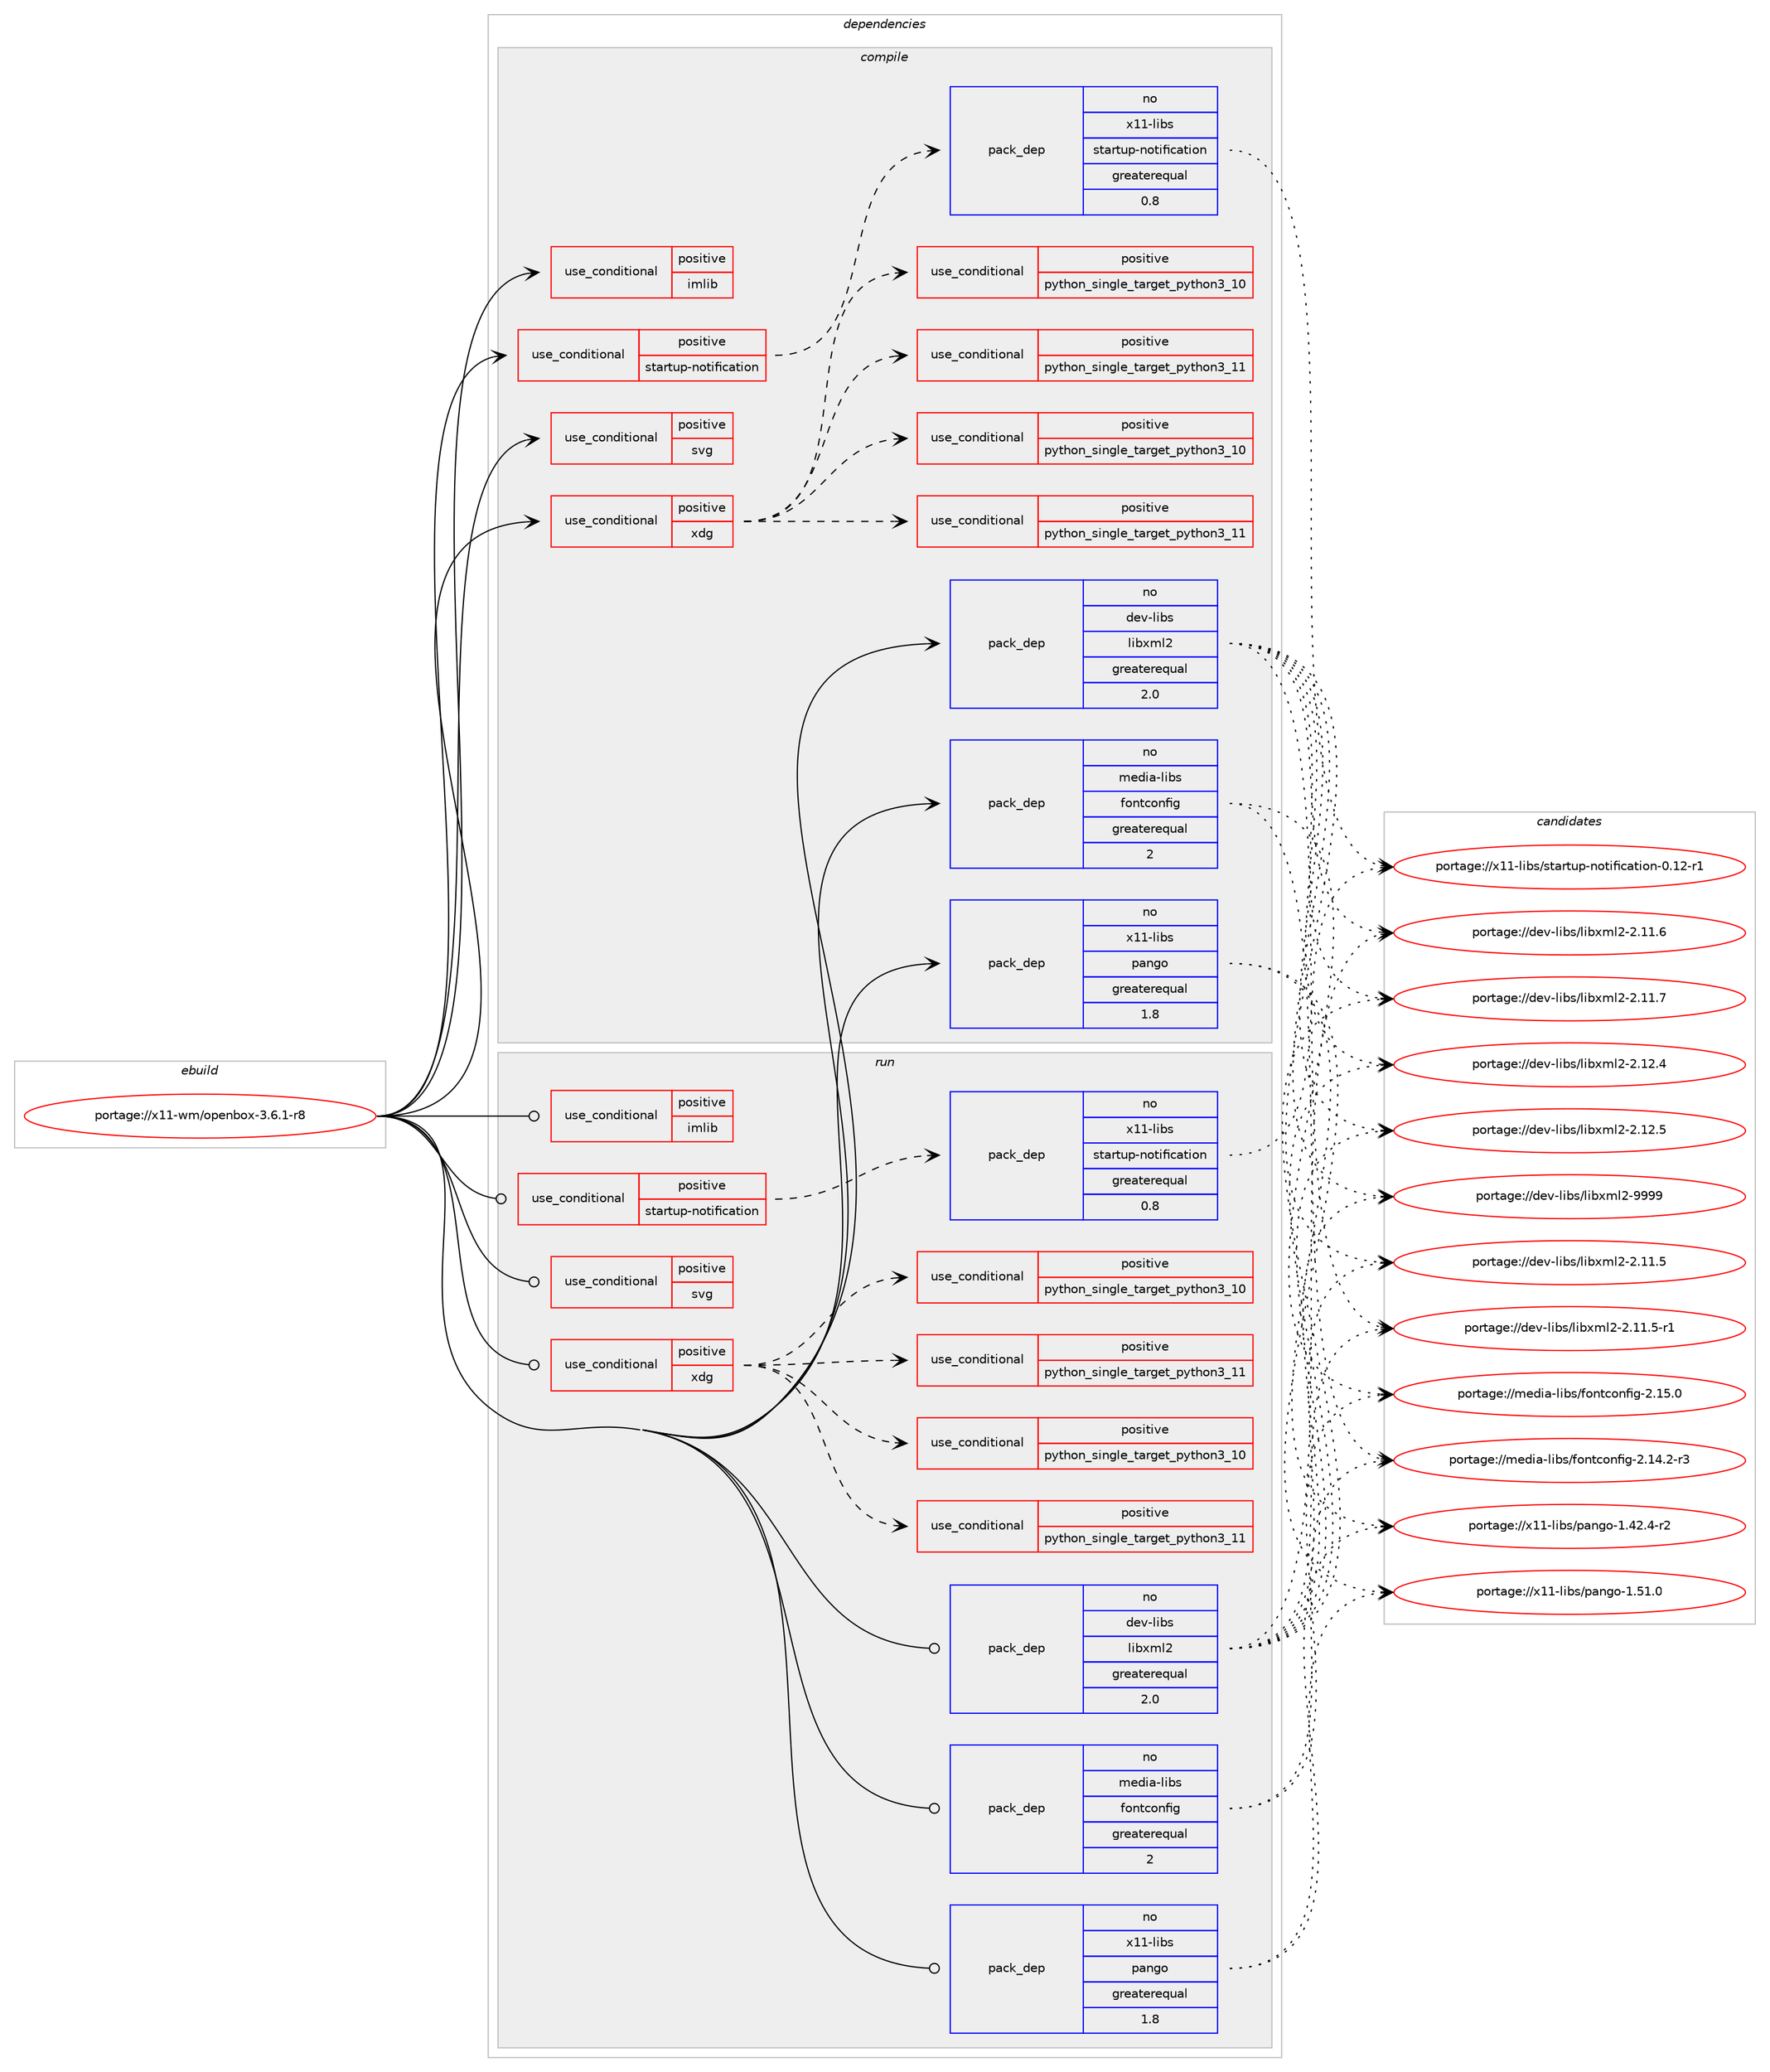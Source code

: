 digraph prolog {

# *************
# Graph options
# *************

newrank=true;
concentrate=true;
compound=true;
graph [rankdir=LR,fontname=Helvetica,fontsize=10,ranksep=1.5];#, ranksep=2.5, nodesep=0.2];
edge  [arrowhead=vee];
node  [fontname=Helvetica,fontsize=10];

# **********
# The ebuild
# **********

subgraph cluster_leftcol {
color=gray;
rank=same;
label=<<i>ebuild</i>>;
id [label="portage://x11-wm/openbox-3.6.1-r8", color=red, width=4, href="../x11-wm/openbox-3.6.1-r8.svg"];
}

# ****************
# The dependencies
# ****************

subgraph cluster_midcol {
color=gray;
label=<<i>dependencies</i>>;
subgraph cluster_compile {
fillcolor="#eeeeee";
style=filled;
label=<<i>compile</i>>;
subgraph cond13682 {
dependency20044 [label=<<TABLE BORDER="0" CELLBORDER="1" CELLSPACING="0" CELLPADDING="4"><TR><TD ROWSPAN="3" CELLPADDING="10">use_conditional</TD></TR><TR><TD>positive</TD></TR><TR><TD>imlib</TD></TR></TABLE>>, shape=none, color=red];
# *** BEGIN UNKNOWN DEPENDENCY TYPE (TODO) ***
# dependency20044 -> package_dependency(portage://x11-wm/openbox-3.6.1-r8,install,no,media-libs,imlib2,none,[,,],[],[])
# *** END UNKNOWN DEPENDENCY TYPE (TODO) ***

}
id:e -> dependency20044:w [weight=20,style="solid",arrowhead="vee"];
subgraph cond13683 {
dependency20045 [label=<<TABLE BORDER="0" CELLBORDER="1" CELLSPACING="0" CELLPADDING="4"><TR><TD ROWSPAN="3" CELLPADDING="10">use_conditional</TD></TR><TR><TD>positive</TD></TR><TR><TD>startup-notification</TD></TR></TABLE>>, shape=none, color=red];
subgraph pack6089 {
dependency20046 [label=<<TABLE BORDER="0" CELLBORDER="1" CELLSPACING="0" CELLPADDING="4" WIDTH="220"><TR><TD ROWSPAN="6" CELLPADDING="30">pack_dep</TD></TR><TR><TD WIDTH="110">no</TD></TR><TR><TD>x11-libs</TD></TR><TR><TD>startup-notification</TD></TR><TR><TD>greaterequal</TD></TR><TR><TD>0.8</TD></TR></TABLE>>, shape=none, color=blue];
}
dependency20045:e -> dependency20046:w [weight=20,style="dashed",arrowhead="vee"];
}
id:e -> dependency20045:w [weight=20,style="solid",arrowhead="vee"];
subgraph cond13684 {
dependency20047 [label=<<TABLE BORDER="0" CELLBORDER="1" CELLSPACING="0" CELLPADDING="4"><TR><TD ROWSPAN="3" CELLPADDING="10">use_conditional</TD></TR><TR><TD>positive</TD></TR><TR><TD>svg</TD></TR></TABLE>>, shape=none, color=red];
# *** BEGIN UNKNOWN DEPENDENCY TYPE (TODO) ***
# dependency20047 -> package_dependency(portage://x11-wm/openbox-3.6.1-r8,install,no,gnome-base,librsvg,none,[,,],[slot(2)],[])
# *** END UNKNOWN DEPENDENCY TYPE (TODO) ***

}
id:e -> dependency20047:w [weight=20,style="solid",arrowhead="vee"];
subgraph cond13685 {
dependency20048 [label=<<TABLE BORDER="0" CELLBORDER="1" CELLSPACING="0" CELLPADDING="4"><TR><TD ROWSPAN="3" CELLPADDING="10">use_conditional</TD></TR><TR><TD>positive</TD></TR><TR><TD>xdg</TD></TR></TABLE>>, shape=none, color=red];
subgraph cond13686 {
dependency20049 [label=<<TABLE BORDER="0" CELLBORDER="1" CELLSPACING="0" CELLPADDING="4"><TR><TD ROWSPAN="3" CELLPADDING="10">use_conditional</TD></TR><TR><TD>positive</TD></TR><TR><TD>python_single_target_python3_10</TD></TR></TABLE>>, shape=none, color=red];
# *** BEGIN UNKNOWN DEPENDENCY TYPE (TODO) ***
# dependency20049 -> package_dependency(portage://x11-wm/openbox-3.6.1-r8,install,no,dev-lang,python,none,[,,],[slot(3.10)],[])
# *** END UNKNOWN DEPENDENCY TYPE (TODO) ***

}
dependency20048:e -> dependency20049:w [weight=20,style="dashed",arrowhead="vee"];
subgraph cond13687 {
dependency20050 [label=<<TABLE BORDER="0" CELLBORDER="1" CELLSPACING="0" CELLPADDING="4"><TR><TD ROWSPAN="3" CELLPADDING="10">use_conditional</TD></TR><TR><TD>positive</TD></TR><TR><TD>python_single_target_python3_11</TD></TR></TABLE>>, shape=none, color=red];
# *** BEGIN UNKNOWN DEPENDENCY TYPE (TODO) ***
# dependency20050 -> package_dependency(portage://x11-wm/openbox-3.6.1-r8,install,no,dev-lang,python,none,[,,],[slot(3.11)],[])
# *** END UNKNOWN DEPENDENCY TYPE (TODO) ***

}
dependency20048:e -> dependency20050:w [weight=20,style="dashed",arrowhead="vee"];
subgraph cond13688 {
dependency20051 [label=<<TABLE BORDER="0" CELLBORDER="1" CELLSPACING="0" CELLPADDING="4"><TR><TD ROWSPAN="3" CELLPADDING="10">use_conditional</TD></TR><TR><TD>positive</TD></TR><TR><TD>python_single_target_python3_10</TD></TR></TABLE>>, shape=none, color=red];
# *** BEGIN UNKNOWN DEPENDENCY TYPE (TODO) ***
# dependency20051 -> package_dependency(portage://x11-wm/openbox-3.6.1-r8,install,no,dev-python,pyxdg,none,[,,],[],[use(enable(python_targets_python3_10),negative)])
# *** END UNKNOWN DEPENDENCY TYPE (TODO) ***

}
dependency20048:e -> dependency20051:w [weight=20,style="dashed",arrowhead="vee"];
subgraph cond13689 {
dependency20052 [label=<<TABLE BORDER="0" CELLBORDER="1" CELLSPACING="0" CELLPADDING="4"><TR><TD ROWSPAN="3" CELLPADDING="10">use_conditional</TD></TR><TR><TD>positive</TD></TR><TR><TD>python_single_target_python3_11</TD></TR></TABLE>>, shape=none, color=red];
# *** BEGIN UNKNOWN DEPENDENCY TYPE (TODO) ***
# dependency20052 -> package_dependency(portage://x11-wm/openbox-3.6.1-r8,install,no,dev-python,pyxdg,none,[,,],[],[use(enable(python_targets_python3_11),negative)])
# *** END UNKNOWN DEPENDENCY TYPE (TODO) ***

}
dependency20048:e -> dependency20052:w [weight=20,style="dashed",arrowhead="vee"];
}
id:e -> dependency20048:w [weight=20,style="solid",arrowhead="vee"];
# *** BEGIN UNKNOWN DEPENDENCY TYPE (TODO) ***
# id -> package_dependency(portage://x11-wm/openbox-3.6.1-r8,install,no,dev-libs,glib,none,[,,],[slot(2)],[])
# *** END UNKNOWN DEPENDENCY TYPE (TODO) ***

subgraph pack6090 {
dependency20053 [label=<<TABLE BORDER="0" CELLBORDER="1" CELLSPACING="0" CELLPADDING="4" WIDTH="220"><TR><TD ROWSPAN="6" CELLPADDING="30">pack_dep</TD></TR><TR><TD WIDTH="110">no</TD></TR><TR><TD>dev-libs</TD></TR><TR><TD>libxml2</TD></TR><TR><TD>greaterequal</TD></TR><TR><TD>2.0</TD></TR></TABLE>>, shape=none, color=blue];
}
id:e -> dependency20053:w [weight=20,style="solid",arrowhead="vee"];
subgraph pack6091 {
dependency20054 [label=<<TABLE BORDER="0" CELLBORDER="1" CELLSPACING="0" CELLPADDING="4" WIDTH="220"><TR><TD ROWSPAN="6" CELLPADDING="30">pack_dep</TD></TR><TR><TD WIDTH="110">no</TD></TR><TR><TD>media-libs</TD></TR><TR><TD>fontconfig</TD></TR><TR><TD>greaterequal</TD></TR><TR><TD>2</TD></TR></TABLE>>, shape=none, color=blue];
}
id:e -> dependency20054:w [weight=20,style="solid",arrowhead="vee"];
# *** BEGIN UNKNOWN DEPENDENCY TYPE (TODO) ***
# id -> package_dependency(portage://x11-wm/openbox-3.6.1-r8,install,no,x11-base,xorg-proto,none,[,,],[],[])
# *** END UNKNOWN DEPENDENCY TYPE (TODO) ***

# *** BEGIN UNKNOWN DEPENDENCY TYPE (TODO) ***
# id -> package_dependency(portage://x11-wm/openbox-3.6.1-r8,install,no,x11-libs,cairo,none,[,,],[],[])
# *** END UNKNOWN DEPENDENCY TYPE (TODO) ***

# *** BEGIN UNKNOWN DEPENDENCY TYPE (TODO) ***
# id -> package_dependency(portage://x11-wm/openbox-3.6.1-r8,install,no,x11-libs,libXau,none,[,,],[],[])
# *** END UNKNOWN DEPENDENCY TYPE (TODO) ***

# *** BEGIN UNKNOWN DEPENDENCY TYPE (TODO) ***
# id -> package_dependency(portage://x11-wm/openbox-3.6.1-r8,install,no,x11-libs,libXcursor,none,[,,],[],[])
# *** END UNKNOWN DEPENDENCY TYPE (TODO) ***

# *** BEGIN UNKNOWN DEPENDENCY TYPE (TODO) ***
# id -> package_dependency(portage://x11-wm/openbox-3.6.1-r8,install,no,x11-libs,libXext,none,[,,],[],[])
# *** END UNKNOWN DEPENDENCY TYPE (TODO) ***

# *** BEGIN UNKNOWN DEPENDENCY TYPE (TODO) ***
# id -> package_dependency(portage://x11-wm/openbox-3.6.1-r8,install,no,x11-libs,libXft,none,[,,],[],[])
# *** END UNKNOWN DEPENDENCY TYPE (TODO) ***

# *** BEGIN UNKNOWN DEPENDENCY TYPE (TODO) ***
# id -> package_dependency(portage://x11-wm/openbox-3.6.1-r8,install,no,x11-libs,libXinerama,none,[,,],[],[])
# *** END UNKNOWN DEPENDENCY TYPE (TODO) ***

# *** BEGIN UNKNOWN DEPENDENCY TYPE (TODO) ***
# id -> package_dependency(portage://x11-wm/openbox-3.6.1-r8,install,no,x11-libs,libXrandr,none,[,,],[],[])
# *** END UNKNOWN DEPENDENCY TYPE (TODO) ***

# *** BEGIN UNKNOWN DEPENDENCY TYPE (TODO) ***
# id -> package_dependency(portage://x11-wm/openbox-3.6.1-r8,install,no,x11-libs,libXt,none,[,,],[],[])
# *** END UNKNOWN DEPENDENCY TYPE (TODO) ***

subgraph pack6092 {
dependency20055 [label=<<TABLE BORDER="0" CELLBORDER="1" CELLSPACING="0" CELLPADDING="4" WIDTH="220"><TR><TD ROWSPAN="6" CELLPADDING="30">pack_dep</TD></TR><TR><TD WIDTH="110">no</TD></TR><TR><TD>x11-libs</TD></TR><TR><TD>pango</TD></TR><TR><TD>greaterequal</TD></TR><TR><TD>1.8</TD></TR></TABLE>>, shape=none, color=blue];
}
id:e -> dependency20055:w [weight=20,style="solid",arrowhead="vee"];
}
subgraph cluster_compileandrun {
fillcolor="#eeeeee";
style=filled;
label=<<i>compile and run</i>>;
}
subgraph cluster_run {
fillcolor="#eeeeee";
style=filled;
label=<<i>run</i>>;
subgraph cond13690 {
dependency20056 [label=<<TABLE BORDER="0" CELLBORDER="1" CELLSPACING="0" CELLPADDING="4"><TR><TD ROWSPAN="3" CELLPADDING="10">use_conditional</TD></TR><TR><TD>positive</TD></TR><TR><TD>imlib</TD></TR></TABLE>>, shape=none, color=red];
# *** BEGIN UNKNOWN DEPENDENCY TYPE (TODO) ***
# dependency20056 -> package_dependency(portage://x11-wm/openbox-3.6.1-r8,run,no,media-libs,imlib2,none,[,,],[],[])
# *** END UNKNOWN DEPENDENCY TYPE (TODO) ***

}
id:e -> dependency20056:w [weight=20,style="solid",arrowhead="odot"];
subgraph cond13691 {
dependency20057 [label=<<TABLE BORDER="0" CELLBORDER="1" CELLSPACING="0" CELLPADDING="4"><TR><TD ROWSPAN="3" CELLPADDING="10">use_conditional</TD></TR><TR><TD>positive</TD></TR><TR><TD>startup-notification</TD></TR></TABLE>>, shape=none, color=red];
subgraph pack6093 {
dependency20058 [label=<<TABLE BORDER="0" CELLBORDER="1" CELLSPACING="0" CELLPADDING="4" WIDTH="220"><TR><TD ROWSPAN="6" CELLPADDING="30">pack_dep</TD></TR><TR><TD WIDTH="110">no</TD></TR><TR><TD>x11-libs</TD></TR><TR><TD>startup-notification</TD></TR><TR><TD>greaterequal</TD></TR><TR><TD>0.8</TD></TR></TABLE>>, shape=none, color=blue];
}
dependency20057:e -> dependency20058:w [weight=20,style="dashed",arrowhead="vee"];
}
id:e -> dependency20057:w [weight=20,style="solid",arrowhead="odot"];
subgraph cond13692 {
dependency20059 [label=<<TABLE BORDER="0" CELLBORDER="1" CELLSPACING="0" CELLPADDING="4"><TR><TD ROWSPAN="3" CELLPADDING="10">use_conditional</TD></TR><TR><TD>positive</TD></TR><TR><TD>svg</TD></TR></TABLE>>, shape=none, color=red];
# *** BEGIN UNKNOWN DEPENDENCY TYPE (TODO) ***
# dependency20059 -> package_dependency(portage://x11-wm/openbox-3.6.1-r8,run,no,gnome-base,librsvg,none,[,,],[slot(2)],[])
# *** END UNKNOWN DEPENDENCY TYPE (TODO) ***

}
id:e -> dependency20059:w [weight=20,style="solid",arrowhead="odot"];
subgraph cond13693 {
dependency20060 [label=<<TABLE BORDER="0" CELLBORDER="1" CELLSPACING="0" CELLPADDING="4"><TR><TD ROWSPAN="3" CELLPADDING="10">use_conditional</TD></TR><TR><TD>positive</TD></TR><TR><TD>xdg</TD></TR></TABLE>>, shape=none, color=red];
subgraph cond13694 {
dependency20061 [label=<<TABLE BORDER="0" CELLBORDER="1" CELLSPACING="0" CELLPADDING="4"><TR><TD ROWSPAN="3" CELLPADDING="10">use_conditional</TD></TR><TR><TD>positive</TD></TR><TR><TD>python_single_target_python3_10</TD></TR></TABLE>>, shape=none, color=red];
# *** BEGIN UNKNOWN DEPENDENCY TYPE (TODO) ***
# dependency20061 -> package_dependency(portage://x11-wm/openbox-3.6.1-r8,run,no,dev-lang,python,none,[,,],[slot(3.10)],[])
# *** END UNKNOWN DEPENDENCY TYPE (TODO) ***

}
dependency20060:e -> dependency20061:w [weight=20,style="dashed",arrowhead="vee"];
subgraph cond13695 {
dependency20062 [label=<<TABLE BORDER="0" CELLBORDER="1" CELLSPACING="0" CELLPADDING="4"><TR><TD ROWSPAN="3" CELLPADDING="10">use_conditional</TD></TR><TR><TD>positive</TD></TR><TR><TD>python_single_target_python3_11</TD></TR></TABLE>>, shape=none, color=red];
# *** BEGIN UNKNOWN DEPENDENCY TYPE (TODO) ***
# dependency20062 -> package_dependency(portage://x11-wm/openbox-3.6.1-r8,run,no,dev-lang,python,none,[,,],[slot(3.11)],[])
# *** END UNKNOWN DEPENDENCY TYPE (TODO) ***

}
dependency20060:e -> dependency20062:w [weight=20,style="dashed",arrowhead="vee"];
subgraph cond13696 {
dependency20063 [label=<<TABLE BORDER="0" CELLBORDER="1" CELLSPACING="0" CELLPADDING="4"><TR><TD ROWSPAN="3" CELLPADDING="10">use_conditional</TD></TR><TR><TD>positive</TD></TR><TR><TD>python_single_target_python3_10</TD></TR></TABLE>>, shape=none, color=red];
# *** BEGIN UNKNOWN DEPENDENCY TYPE (TODO) ***
# dependency20063 -> package_dependency(portage://x11-wm/openbox-3.6.1-r8,run,no,dev-python,pyxdg,none,[,,],[],[use(enable(python_targets_python3_10),negative)])
# *** END UNKNOWN DEPENDENCY TYPE (TODO) ***

}
dependency20060:e -> dependency20063:w [weight=20,style="dashed",arrowhead="vee"];
subgraph cond13697 {
dependency20064 [label=<<TABLE BORDER="0" CELLBORDER="1" CELLSPACING="0" CELLPADDING="4"><TR><TD ROWSPAN="3" CELLPADDING="10">use_conditional</TD></TR><TR><TD>positive</TD></TR><TR><TD>python_single_target_python3_11</TD></TR></TABLE>>, shape=none, color=red];
# *** BEGIN UNKNOWN DEPENDENCY TYPE (TODO) ***
# dependency20064 -> package_dependency(portage://x11-wm/openbox-3.6.1-r8,run,no,dev-python,pyxdg,none,[,,],[],[use(enable(python_targets_python3_11),negative)])
# *** END UNKNOWN DEPENDENCY TYPE (TODO) ***

}
dependency20060:e -> dependency20064:w [weight=20,style="dashed",arrowhead="vee"];
}
id:e -> dependency20060:w [weight=20,style="solid",arrowhead="odot"];
# *** BEGIN UNKNOWN DEPENDENCY TYPE (TODO) ***
# id -> package_dependency(portage://x11-wm/openbox-3.6.1-r8,run,no,dev-libs,glib,none,[,,],[slot(2)],[])
# *** END UNKNOWN DEPENDENCY TYPE (TODO) ***

subgraph pack6094 {
dependency20065 [label=<<TABLE BORDER="0" CELLBORDER="1" CELLSPACING="0" CELLPADDING="4" WIDTH="220"><TR><TD ROWSPAN="6" CELLPADDING="30">pack_dep</TD></TR><TR><TD WIDTH="110">no</TD></TR><TR><TD>dev-libs</TD></TR><TR><TD>libxml2</TD></TR><TR><TD>greaterequal</TD></TR><TR><TD>2.0</TD></TR></TABLE>>, shape=none, color=blue];
}
id:e -> dependency20065:w [weight=20,style="solid",arrowhead="odot"];
subgraph pack6095 {
dependency20066 [label=<<TABLE BORDER="0" CELLBORDER="1" CELLSPACING="0" CELLPADDING="4" WIDTH="220"><TR><TD ROWSPAN="6" CELLPADDING="30">pack_dep</TD></TR><TR><TD WIDTH="110">no</TD></TR><TR><TD>media-libs</TD></TR><TR><TD>fontconfig</TD></TR><TR><TD>greaterequal</TD></TR><TR><TD>2</TD></TR></TABLE>>, shape=none, color=blue];
}
id:e -> dependency20066:w [weight=20,style="solid",arrowhead="odot"];
# *** BEGIN UNKNOWN DEPENDENCY TYPE (TODO) ***
# id -> package_dependency(portage://x11-wm/openbox-3.6.1-r8,run,no,x11-libs,cairo,none,[,,],[],[])
# *** END UNKNOWN DEPENDENCY TYPE (TODO) ***

# *** BEGIN UNKNOWN DEPENDENCY TYPE (TODO) ***
# id -> package_dependency(portage://x11-wm/openbox-3.6.1-r8,run,no,x11-libs,libXau,none,[,,],[],[])
# *** END UNKNOWN DEPENDENCY TYPE (TODO) ***

# *** BEGIN UNKNOWN DEPENDENCY TYPE (TODO) ***
# id -> package_dependency(portage://x11-wm/openbox-3.6.1-r8,run,no,x11-libs,libXcursor,none,[,,],[],[])
# *** END UNKNOWN DEPENDENCY TYPE (TODO) ***

# *** BEGIN UNKNOWN DEPENDENCY TYPE (TODO) ***
# id -> package_dependency(portage://x11-wm/openbox-3.6.1-r8,run,no,x11-libs,libXext,none,[,,],[],[])
# *** END UNKNOWN DEPENDENCY TYPE (TODO) ***

# *** BEGIN UNKNOWN DEPENDENCY TYPE (TODO) ***
# id -> package_dependency(portage://x11-wm/openbox-3.6.1-r8,run,no,x11-libs,libXft,none,[,,],[],[])
# *** END UNKNOWN DEPENDENCY TYPE (TODO) ***

# *** BEGIN UNKNOWN DEPENDENCY TYPE (TODO) ***
# id -> package_dependency(portage://x11-wm/openbox-3.6.1-r8,run,no,x11-libs,libXinerama,none,[,,],[],[])
# *** END UNKNOWN DEPENDENCY TYPE (TODO) ***

# *** BEGIN UNKNOWN DEPENDENCY TYPE (TODO) ***
# id -> package_dependency(portage://x11-wm/openbox-3.6.1-r8,run,no,x11-libs,libXrandr,none,[,,],[],[])
# *** END UNKNOWN DEPENDENCY TYPE (TODO) ***

# *** BEGIN UNKNOWN DEPENDENCY TYPE (TODO) ***
# id -> package_dependency(portage://x11-wm/openbox-3.6.1-r8,run,no,x11-libs,libXt,none,[,,],[],[])
# *** END UNKNOWN DEPENDENCY TYPE (TODO) ***

subgraph pack6096 {
dependency20067 [label=<<TABLE BORDER="0" CELLBORDER="1" CELLSPACING="0" CELLPADDING="4" WIDTH="220"><TR><TD ROWSPAN="6" CELLPADDING="30">pack_dep</TD></TR><TR><TD WIDTH="110">no</TD></TR><TR><TD>x11-libs</TD></TR><TR><TD>pango</TD></TR><TR><TD>greaterequal</TD></TR><TR><TD>1.8</TD></TR></TABLE>>, shape=none, color=blue];
}
id:e -> dependency20067:w [weight=20,style="solid",arrowhead="odot"];
}
}

# **************
# The candidates
# **************

subgraph cluster_choices {
rank=same;
color=gray;
label=<<i>candidates</i>>;

subgraph choice6089 {
color=black;
nodesep=1;
choice12049494510810598115471151169711411611711245110111116105102105999711610511111045484649504511449 [label="portage://x11-libs/startup-notification-0.12-r1", color=red, width=4,href="../x11-libs/startup-notification-0.12-r1.svg"];
dependency20046:e -> choice12049494510810598115471151169711411611711245110111116105102105999711610511111045484649504511449:w [style=dotted,weight="100"];
}
subgraph choice6090 {
color=black;
nodesep=1;
choice100101118451081059811547108105981201091085045504649494653 [label="portage://dev-libs/libxml2-2.11.5", color=red, width=4,href="../dev-libs/libxml2-2.11.5.svg"];
choice1001011184510810598115471081059812010910850455046494946534511449 [label="portage://dev-libs/libxml2-2.11.5-r1", color=red, width=4,href="../dev-libs/libxml2-2.11.5-r1.svg"];
choice100101118451081059811547108105981201091085045504649494654 [label="portage://dev-libs/libxml2-2.11.6", color=red, width=4,href="../dev-libs/libxml2-2.11.6.svg"];
choice100101118451081059811547108105981201091085045504649494655 [label="portage://dev-libs/libxml2-2.11.7", color=red, width=4,href="../dev-libs/libxml2-2.11.7.svg"];
choice100101118451081059811547108105981201091085045504649504652 [label="portage://dev-libs/libxml2-2.12.4", color=red, width=4,href="../dev-libs/libxml2-2.12.4.svg"];
choice100101118451081059811547108105981201091085045504649504653 [label="portage://dev-libs/libxml2-2.12.5", color=red, width=4,href="../dev-libs/libxml2-2.12.5.svg"];
choice10010111845108105981154710810598120109108504557575757 [label="portage://dev-libs/libxml2-9999", color=red, width=4,href="../dev-libs/libxml2-9999.svg"];
dependency20053:e -> choice100101118451081059811547108105981201091085045504649494653:w [style=dotted,weight="100"];
dependency20053:e -> choice1001011184510810598115471081059812010910850455046494946534511449:w [style=dotted,weight="100"];
dependency20053:e -> choice100101118451081059811547108105981201091085045504649494654:w [style=dotted,weight="100"];
dependency20053:e -> choice100101118451081059811547108105981201091085045504649494655:w [style=dotted,weight="100"];
dependency20053:e -> choice100101118451081059811547108105981201091085045504649504652:w [style=dotted,weight="100"];
dependency20053:e -> choice100101118451081059811547108105981201091085045504649504653:w [style=dotted,weight="100"];
dependency20053:e -> choice10010111845108105981154710810598120109108504557575757:w [style=dotted,weight="100"];
}
subgraph choice6091 {
color=black;
nodesep=1;
choice1091011001059745108105981154710211111011699111110102105103455046495246504511451 [label="portage://media-libs/fontconfig-2.14.2-r3", color=red, width=4,href="../media-libs/fontconfig-2.14.2-r3.svg"];
choice109101100105974510810598115471021111101169911111010210510345504649534648 [label="portage://media-libs/fontconfig-2.15.0", color=red, width=4,href="../media-libs/fontconfig-2.15.0.svg"];
dependency20054:e -> choice1091011001059745108105981154710211111011699111110102105103455046495246504511451:w [style=dotted,weight="100"];
dependency20054:e -> choice109101100105974510810598115471021111101169911111010210510345504649534648:w [style=dotted,weight="100"];
}
subgraph choice6092 {
color=black;
nodesep=1;
choice120494945108105981154711297110103111454946525046524511450 [label="portage://x11-libs/pango-1.42.4-r2", color=red, width=4,href="../x11-libs/pango-1.42.4-r2.svg"];
choice12049494510810598115471129711010311145494653494648 [label="portage://x11-libs/pango-1.51.0", color=red, width=4,href="../x11-libs/pango-1.51.0.svg"];
dependency20055:e -> choice120494945108105981154711297110103111454946525046524511450:w [style=dotted,weight="100"];
dependency20055:e -> choice12049494510810598115471129711010311145494653494648:w [style=dotted,weight="100"];
}
subgraph choice6093 {
color=black;
nodesep=1;
choice12049494510810598115471151169711411611711245110111116105102105999711610511111045484649504511449 [label="portage://x11-libs/startup-notification-0.12-r1", color=red, width=4,href="../x11-libs/startup-notification-0.12-r1.svg"];
dependency20058:e -> choice12049494510810598115471151169711411611711245110111116105102105999711610511111045484649504511449:w [style=dotted,weight="100"];
}
subgraph choice6094 {
color=black;
nodesep=1;
choice100101118451081059811547108105981201091085045504649494653 [label="portage://dev-libs/libxml2-2.11.5", color=red, width=4,href="../dev-libs/libxml2-2.11.5.svg"];
choice1001011184510810598115471081059812010910850455046494946534511449 [label="portage://dev-libs/libxml2-2.11.5-r1", color=red, width=4,href="../dev-libs/libxml2-2.11.5-r1.svg"];
choice100101118451081059811547108105981201091085045504649494654 [label="portage://dev-libs/libxml2-2.11.6", color=red, width=4,href="../dev-libs/libxml2-2.11.6.svg"];
choice100101118451081059811547108105981201091085045504649494655 [label="portage://dev-libs/libxml2-2.11.7", color=red, width=4,href="../dev-libs/libxml2-2.11.7.svg"];
choice100101118451081059811547108105981201091085045504649504652 [label="portage://dev-libs/libxml2-2.12.4", color=red, width=4,href="../dev-libs/libxml2-2.12.4.svg"];
choice100101118451081059811547108105981201091085045504649504653 [label="portage://dev-libs/libxml2-2.12.5", color=red, width=4,href="../dev-libs/libxml2-2.12.5.svg"];
choice10010111845108105981154710810598120109108504557575757 [label="portage://dev-libs/libxml2-9999", color=red, width=4,href="../dev-libs/libxml2-9999.svg"];
dependency20065:e -> choice100101118451081059811547108105981201091085045504649494653:w [style=dotted,weight="100"];
dependency20065:e -> choice1001011184510810598115471081059812010910850455046494946534511449:w [style=dotted,weight="100"];
dependency20065:e -> choice100101118451081059811547108105981201091085045504649494654:w [style=dotted,weight="100"];
dependency20065:e -> choice100101118451081059811547108105981201091085045504649494655:w [style=dotted,weight="100"];
dependency20065:e -> choice100101118451081059811547108105981201091085045504649504652:w [style=dotted,weight="100"];
dependency20065:e -> choice100101118451081059811547108105981201091085045504649504653:w [style=dotted,weight="100"];
dependency20065:e -> choice10010111845108105981154710810598120109108504557575757:w [style=dotted,weight="100"];
}
subgraph choice6095 {
color=black;
nodesep=1;
choice1091011001059745108105981154710211111011699111110102105103455046495246504511451 [label="portage://media-libs/fontconfig-2.14.2-r3", color=red, width=4,href="../media-libs/fontconfig-2.14.2-r3.svg"];
choice109101100105974510810598115471021111101169911111010210510345504649534648 [label="portage://media-libs/fontconfig-2.15.0", color=red, width=4,href="../media-libs/fontconfig-2.15.0.svg"];
dependency20066:e -> choice1091011001059745108105981154710211111011699111110102105103455046495246504511451:w [style=dotted,weight="100"];
dependency20066:e -> choice109101100105974510810598115471021111101169911111010210510345504649534648:w [style=dotted,weight="100"];
}
subgraph choice6096 {
color=black;
nodesep=1;
choice120494945108105981154711297110103111454946525046524511450 [label="portage://x11-libs/pango-1.42.4-r2", color=red, width=4,href="../x11-libs/pango-1.42.4-r2.svg"];
choice12049494510810598115471129711010311145494653494648 [label="portage://x11-libs/pango-1.51.0", color=red, width=4,href="../x11-libs/pango-1.51.0.svg"];
dependency20067:e -> choice120494945108105981154711297110103111454946525046524511450:w [style=dotted,weight="100"];
dependency20067:e -> choice12049494510810598115471129711010311145494653494648:w [style=dotted,weight="100"];
}
}

}
